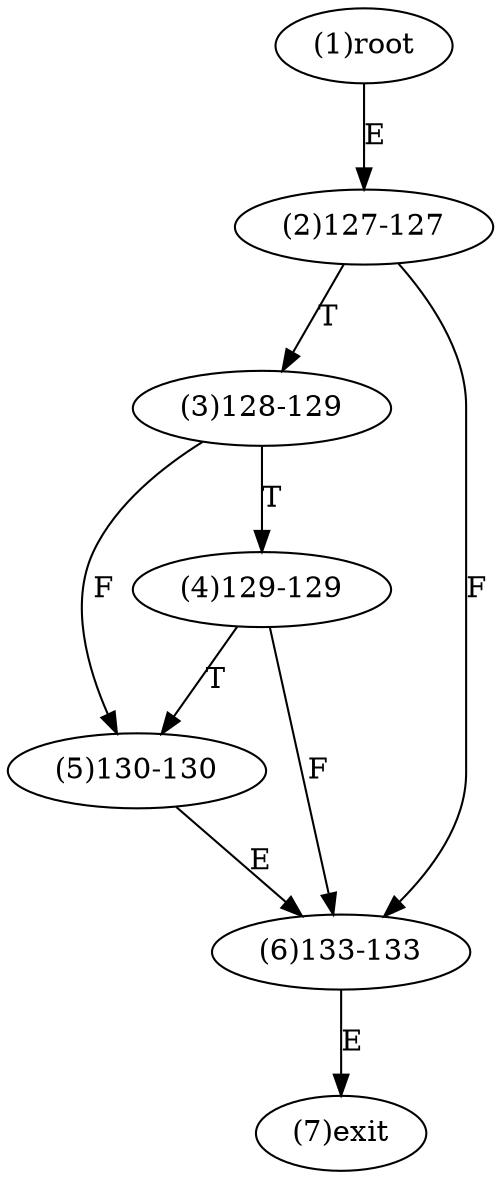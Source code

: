 digraph "" { 
1[ label="(1)root"];
2[ label="(2)127-127"];
3[ label="(3)128-129"];
4[ label="(4)129-129"];
5[ label="(5)130-130"];
6[ label="(6)133-133"];
7[ label="(7)exit"];
1->2[ label="E"];
2->6[ label="F"];
2->3[ label="T"];
3->5[ label="F"];
3->4[ label="T"];
4->6[ label="F"];
4->5[ label="T"];
5->6[ label="E"];
6->7[ label="E"];
}